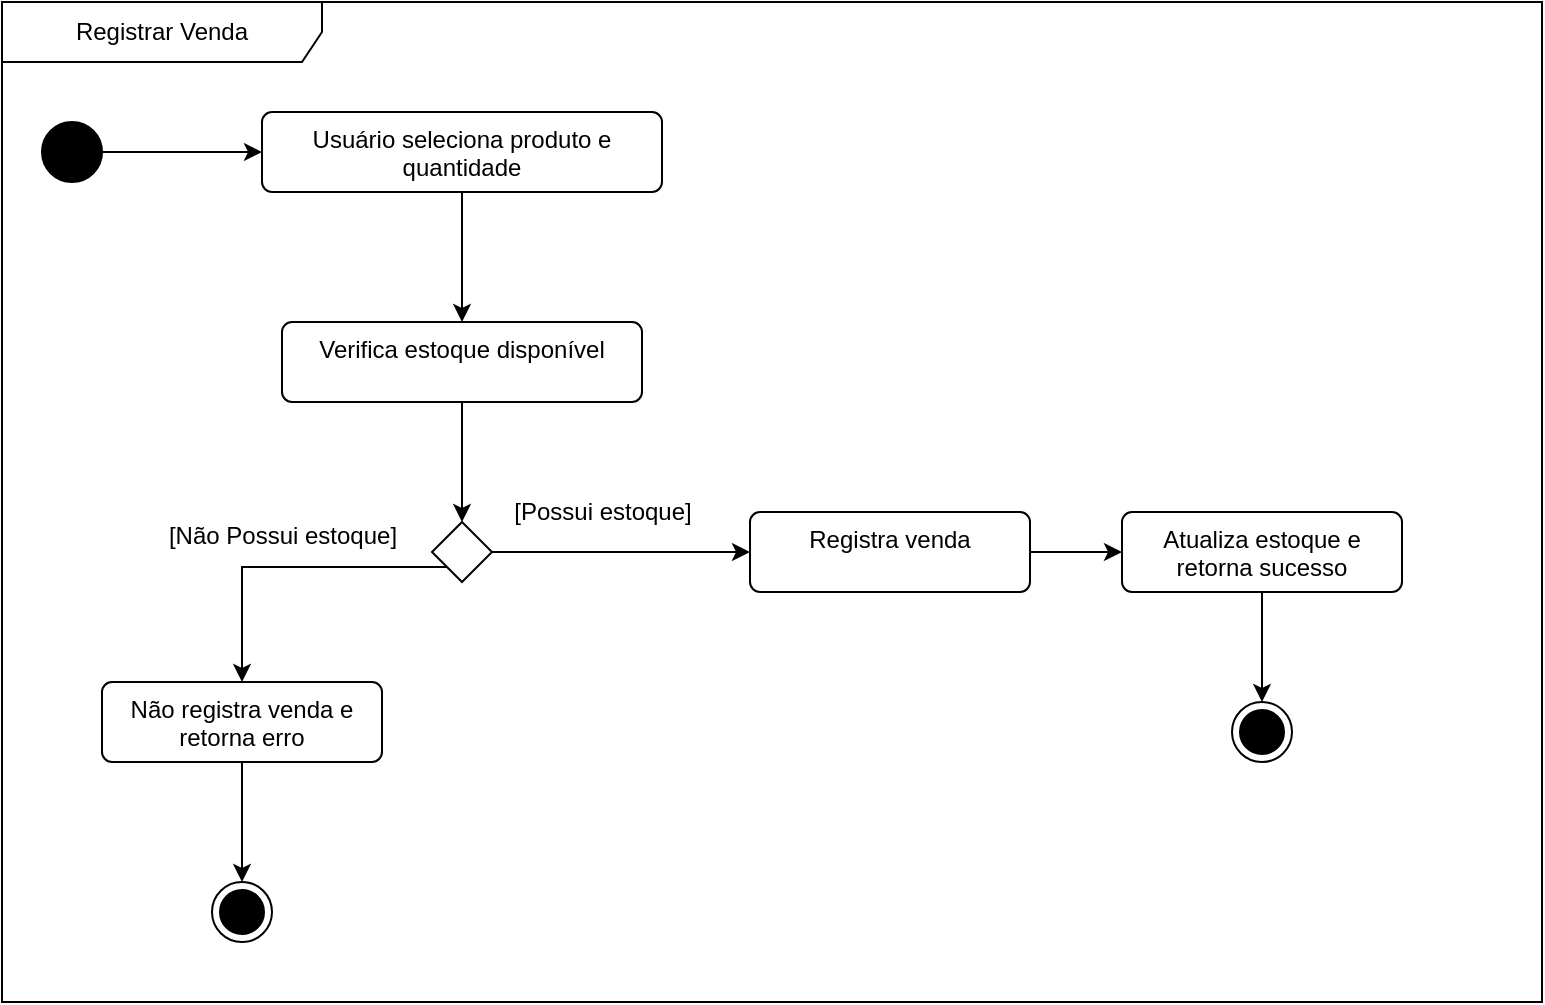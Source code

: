<mxfile version="26.0.10">
  <diagram id="C5RBs43oDa-KdzZeNtuy" name="Page-1">
    <mxGraphModel dx="1335" dy="781" grid="1" gridSize="10" guides="1" tooltips="1" connect="1" arrows="1" fold="1" page="1" pageScale="1" pageWidth="827" pageHeight="1169" math="0" shadow="0">
      <root>
        <mxCell id="WIyWlLk6GJQsqaUBKTNV-0" />
        <mxCell id="WIyWlLk6GJQsqaUBKTNV-1" parent="WIyWlLk6GJQsqaUBKTNV-0" />
        <mxCell id="UWFqU73YBer2xQN_WlqB-1" value="Registrar Venda" style="shape=umlFrame;whiteSpace=wrap;html=1;pointerEvents=0;recursiveResize=0;container=1;collapsible=0;width=160;" parent="WIyWlLk6GJQsqaUBKTNV-1" vertex="1">
          <mxGeometry x="40" y="40" width="770" height="500" as="geometry" />
        </mxCell>
        <mxCell id="T-9nK4o-JUWZMKm0lX5K-0" style="edgeStyle=orthogonalEdgeStyle;rounded=0;orthogonalLoop=1;jettySize=auto;html=1;" edge="1" parent="UWFqU73YBer2xQN_WlqB-1" source="UWFqU73YBer2xQN_WlqB-2" target="UWFqU73YBer2xQN_WlqB-6">
          <mxGeometry relative="1" as="geometry" />
        </mxCell>
        <mxCell id="UWFqU73YBer2xQN_WlqB-2" value="" style="ellipse;fillColor=strokeColor;html=1;" parent="UWFqU73YBer2xQN_WlqB-1" vertex="1">
          <mxGeometry x="20" y="60" width="30" height="30" as="geometry" />
        </mxCell>
        <mxCell id="T-9nK4o-JUWZMKm0lX5K-3" style="edgeStyle=orthogonalEdgeStyle;rounded=0;orthogonalLoop=1;jettySize=auto;html=1;" edge="1" parent="UWFqU73YBer2xQN_WlqB-1" source="UWFqU73YBer2xQN_WlqB-3" target="T-9nK4o-JUWZMKm0lX5K-2">
          <mxGeometry relative="1" as="geometry" />
        </mxCell>
        <mxCell id="UWFqU73YBer2xQN_WlqB-3" value="Verifica estoque disponível" style="html=1;align=center;verticalAlign=top;rounded=1;absoluteArcSize=1;arcSize=10;dashed=0;whiteSpace=wrap;" parent="UWFqU73YBer2xQN_WlqB-1" vertex="1">
          <mxGeometry x="140" y="160" width="180" height="40" as="geometry" />
        </mxCell>
        <mxCell id="T-9nK4o-JUWZMKm0lX5K-1" style="edgeStyle=orthogonalEdgeStyle;rounded=0;orthogonalLoop=1;jettySize=auto;html=1;" edge="1" parent="UWFqU73YBer2xQN_WlqB-1" source="UWFqU73YBer2xQN_WlqB-6" target="UWFqU73YBer2xQN_WlqB-3">
          <mxGeometry relative="1" as="geometry" />
        </mxCell>
        <mxCell id="UWFqU73YBer2xQN_WlqB-6" value="Usuário seleciona produto e quantidade" style="html=1;align=center;verticalAlign=top;rounded=1;absoluteArcSize=1;arcSize=10;dashed=0;whiteSpace=wrap;" parent="UWFqU73YBer2xQN_WlqB-1" vertex="1">
          <mxGeometry x="130" y="55" width="200" height="40" as="geometry" />
        </mxCell>
        <mxCell id="T-9nK4o-JUWZMKm0lX5K-5" style="edgeStyle=orthogonalEdgeStyle;rounded=0;orthogonalLoop=1;jettySize=auto;html=1;exitX=0;exitY=1;exitDx=0;exitDy=0;" edge="1" parent="UWFqU73YBer2xQN_WlqB-1" source="T-9nK4o-JUWZMKm0lX5K-2" target="T-9nK4o-JUWZMKm0lX5K-4">
          <mxGeometry relative="1" as="geometry" />
        </mxCell>
        <mxCell id="T-9nK4o-JUWZMKm0lX5K-13" style="edgeStyle=orthogonalEdgeStyle;rounded=0;orthogonalLoop=1;jettySize=auto;html=1;exitX=1;exitY=0.5;exitDx=0;exitDy=0;" edge="1" parent="UWFqU73YBer2xQN_WlqB-1" source="T-9nK4o-JUWZMKm0lX5K-2" target="T-9nK4o-JUWZMKm0lX5K-8">
          <mxGeometry relative="1" as="geometry" />
        </mxCell>
        <mxCell id="T-9nK4o-JUWZMKm0lX5K-2" value="" style="rhombus;" vertex="1" parent="UWFqU73YBer2xQN_WlqB-1">
          <mxGeometry x="215" y="260" width="30" height="30" as="geometry" />
        </mxCell>
        <mxCell id="T-9nK4o-JUWZMKm0lX5K-7" style="edgeStyle=orthogonalEdgeStyle;rounded=0;orthogonalLoop=1;jettySize=auto;html=1;exitX=0.5;exitY=1;exitDx=0;exitDy=0;" edge="1" parent="UWFqU73YBer2xQN_WlqB-1" source="T-9nK4o-JUWZMKm0lX5K-4">
          <mxGeometry relative="1" as="geometry">
            <mxPoint x="120" y="440" as="targetPoint" />
          </mxGeometry>
        </mxCell>
        <mxCell id="T-9nK4o-JUWZMKm0lX5K-4" value="Não registra venda e retorna erro" style="html=1;align=center;verticalAlign=top;rounded=1;absoluteArcSize=1;arcSize=10;dashed=0;whiteSpace=wrap;" vertex="1" parent="UWFqU73YBer2xQN_WlqB-1">
          <mxGeometry x="50" y="340" width="140" height="40" as="geometry" />
        </mxCell>
        <mxCell id="T-9nK4o-JUWZMKm0lX5K-15" style="edgeStyle=orthogonalEdgeStyle;rounded=0;orthogonalLoop=1;jettySize=auto;html=1;exitX=1;exitY=0.5;exitDx=0;exitDy=0;" edge="1" parent="UWFqU73YBer2xQN_WlqB-1" source="T-9nK4o-JUWZMKm0lX5K-8" target="T-9nK4o-JUWZMKm0lX5K-14">
          <mxGeometry relative="1" as="geometry" />
        </mxCell>
        <mxCell id="T-9nK4o-JUWZMKm0lX5K-8" value="&lt;div&gt;Registra venda&lt;/div&gt;" style="html=1;align=center;verticalAlign=top;rounded=1;absoluteArcSize=1;arcSize=10;dashed=0;whiteSpace=wrap;" vertex="1" parent="UWFqU73YBer2xQN_WlqB-1">
          <mxGeometry x="374" y="255" width="140" height="40" as="geometry" />
        </mxCell>
        <mxCell id="T-9nK4o-JUWZMKm0lX5K-12" value="" style="ellipse;html=1;shape=endState;fillColor=strokeColor;" vertex="1" parent="UWFqU73YBer2xQN_WlqB-1">
          <mxGeometry x="105" y="440" width="30" height="30" as="geometry" />
        </mxCell>
        <mxCell id="T-9nK4o-JUWZMKm0lX5K-17" style="edgeStyle=orthogonalEdgeStyle;rounded=0;orthogonalLoop=1;jettySize=auto;html=1;exitX=0.5;exitY=1;exitDx=0;exitDy=0;" edge="1" parent="UWFqU73YBer2xQN_WlqB-1" source="T-9nK4o-JUWZMKm0lX5K-14" target="T-9nK4o-JUWZMKm0lX5K-16">
          <mxGeometry relative="1" as="geometry" />
        </mxCell>
        <mxCell id="T-9nK4o-JUWZMKm0lX5K-14" value="Atualiza estoque e retorna sucesso" style="html=1;align=center;verticalAlign=top;rounded=1;absoluteArcSize=1;arcSize=10;dashed=0;whiteSpace=wrap;" vertex="1" parent="UWFqU73YBer2xQN_WlqB-1">
          <mxGeometry x="560" y="255" width="140" height="40" as="geometry" />
        </mxCell>
        <mxCell id="T-9nK4o-JUWZMKm0lX5K-16" value="" style="ellipse;html=1;shape=endState;fillColor=strokeColor;" vertex="1" parent="UWFqU73YBer2xQN_WlqB-1">
          <mxGeometry x="615" y="350" width="30" height="30" as="geometry" />
        </mxCell>
        <mxCell id="T-9nK4o-JUWZMKm0lX5K-19" value="[Possui estoque]" style="text;html=1;align=center;verticalAlign=middle;resizable=0;points=[];autosize=1;strokeColor=none;fillColor=none;" vertex="1" parent="UWFqU73YBer2xQN_WlqB-1">
          <mxGeometry x="240" y="240" width="120" height="30" as="geometry" />
        </mxCell>
        <mxCell id="T-9nK4o-JUWZMKm0lX5K-20" value="[Não Possui estoque]" style="text;html=1;align=center;verticalAlign=middle;resizable=0;points=[];autosize=1;strokeColor=none;fillColor=none;" vertex="1" parent="UWFqU73YBer2xQN_WlqB-1">
          <mxGeometry x="70" y="252" width="140" height="30" as="geometry" />
        </mxCell>
      </root>
    </mxGraphModel>
  </diagram>
</mxfile>
